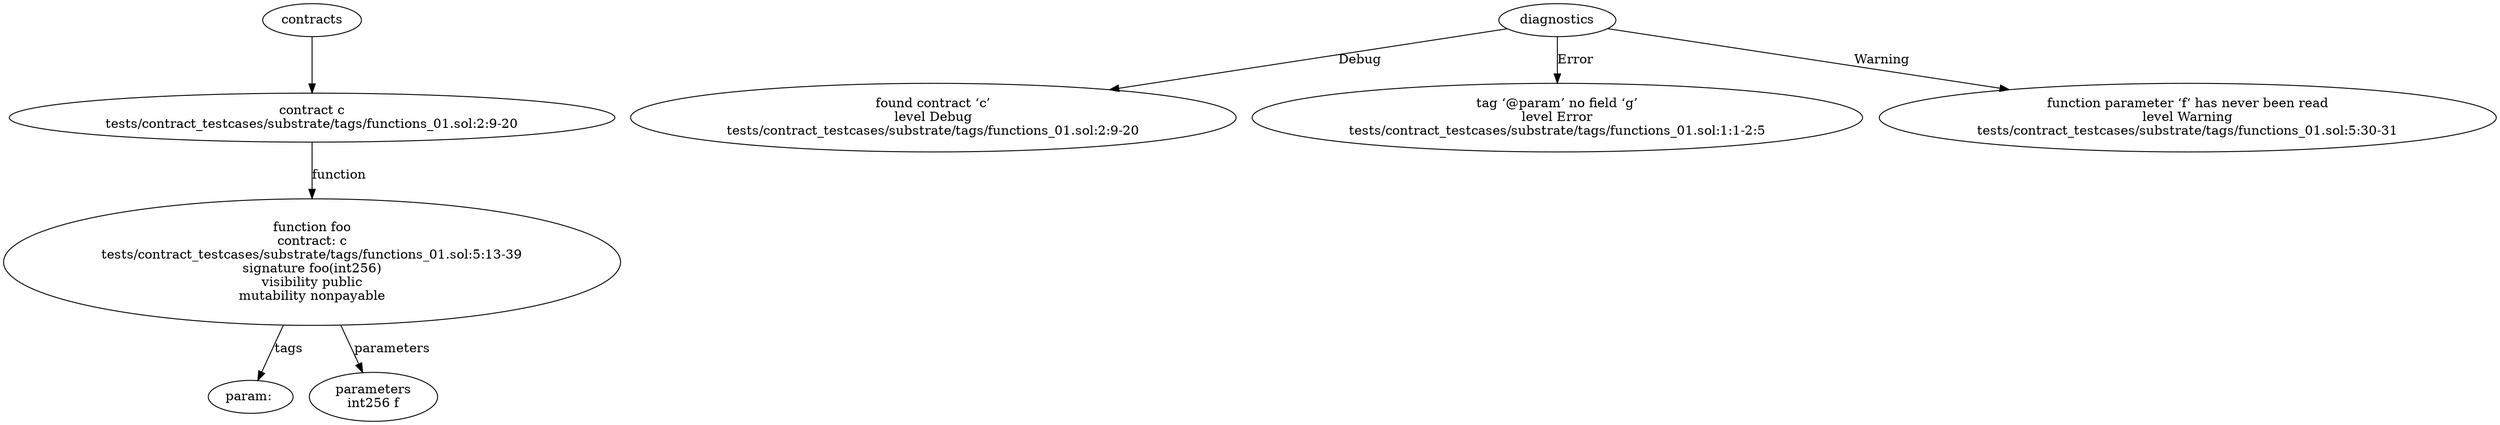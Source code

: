 strict digraph "tests/contract_testcases/substrate/tags/functions_01.sol" {
	contract [label="contract c\ntests/contract_testcases/substrate/tags/functions_01.sol:2:9-20"]
	foo [label="function foo\ncontract: c\ntests/contract_testcases/substrate/tags/functions_01.sol:5:13-39\nsignature foo(int256)\nvisibility public\nmutability nonpayable"]
	tags [label="param: "]
	parameters [label="parameters\nint256 f"]
	diagnostic [label="found contract ‘c’\nlevel Debug\ntests/contract_testcases/substrate/tags/functions_01.sol:2:9-20"]
	diagnostic_7 [label="tag ‘@param’ no field ‘g’\nlevel Error\ntests/contract_testcases/substrate/tags/functions_01.sol:1:1-2:5"]
	diagnostic_8 [label="function parameter ‘f‘ has never been read\nlevel Warning\ntests/contract_testcases/substrate/tags/functions_01.sol:5:30-31"]
	contracts -> contract
	contract -> foo [label="function"]
	foo -> tags [label="tags"]
	foo -> parameters [label="parameters"]
	diagnostics -> diagnostic [label="Debug"]
	diagnostics -> diagnostic_7 [label="Error"]
	diagnostics -> diagnostic_8 [label="Warning"]
}
